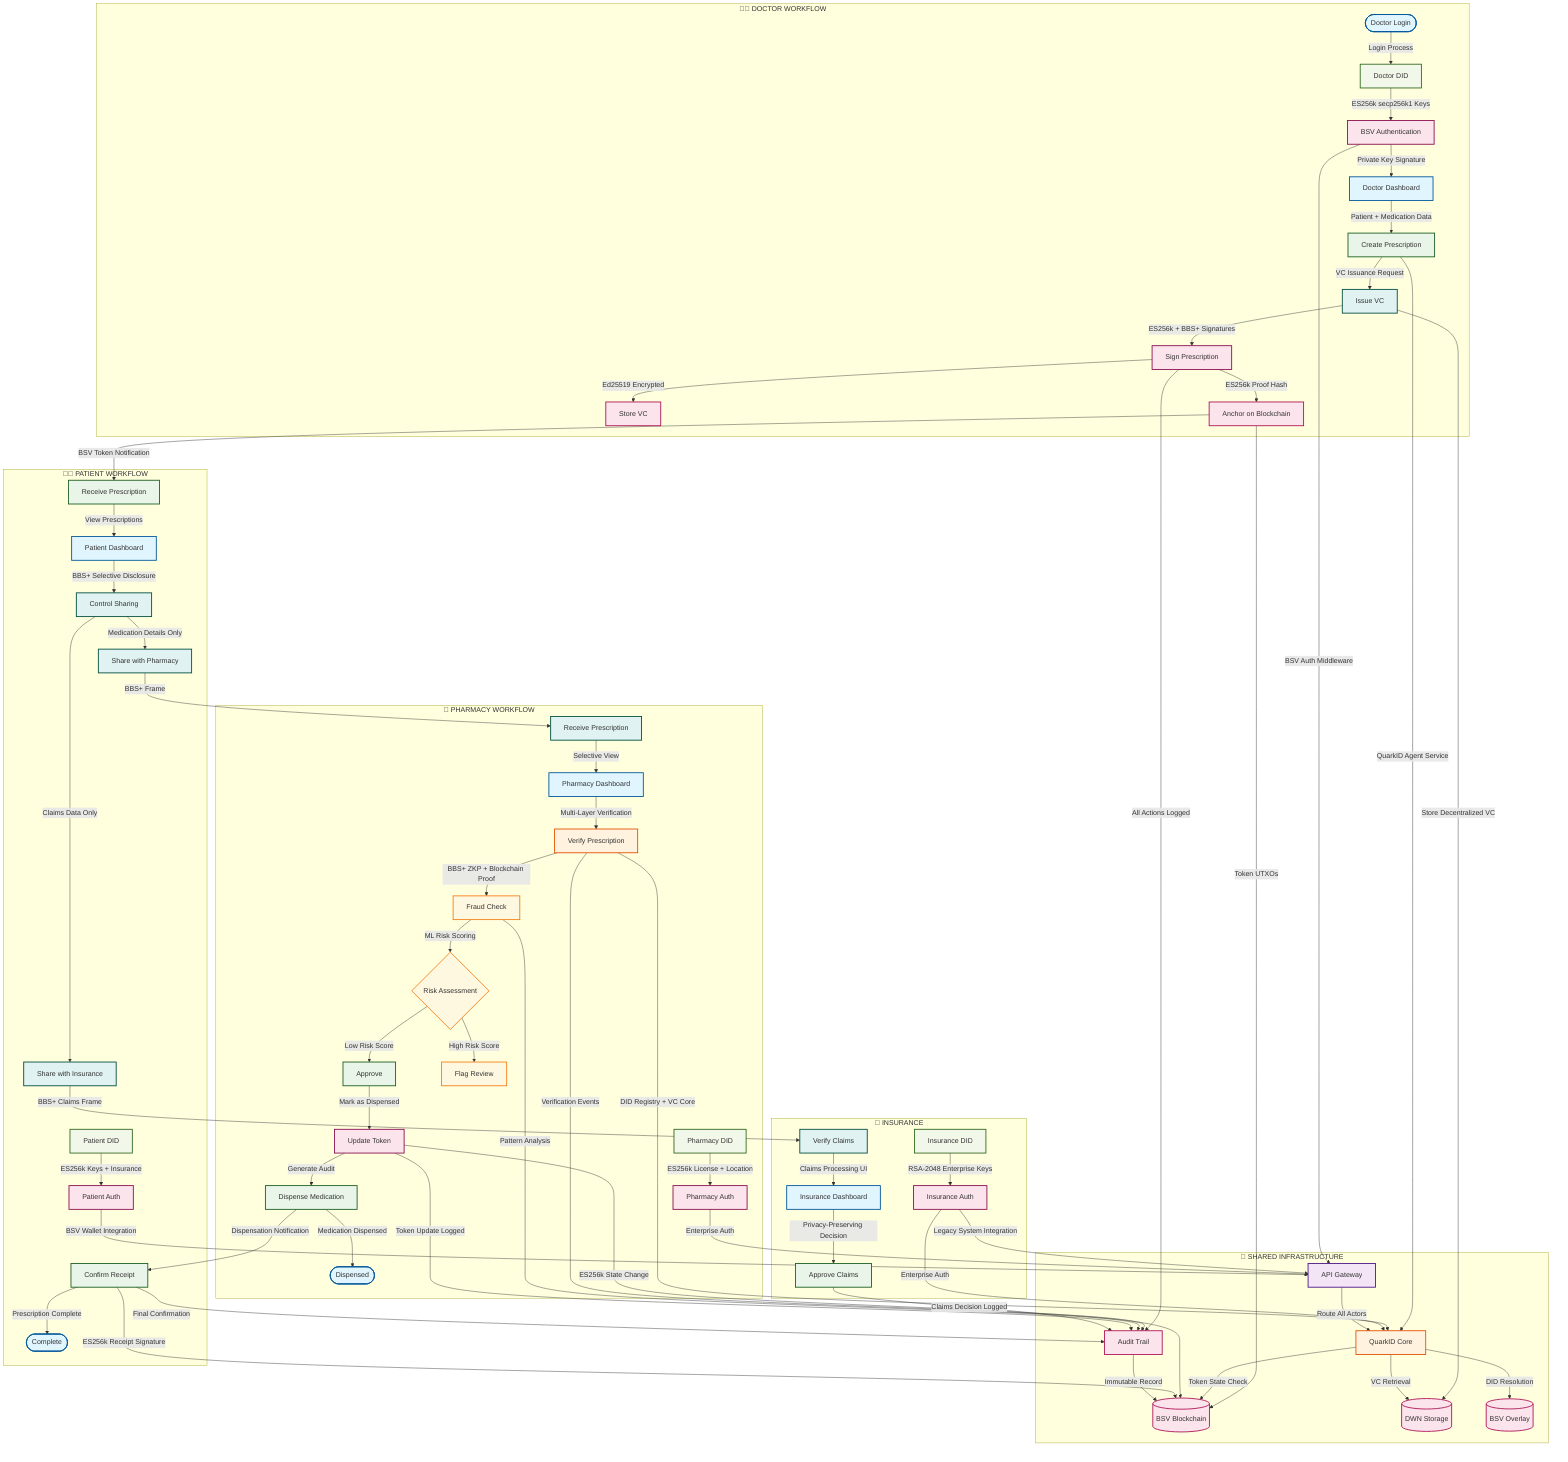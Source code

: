 ---
config:
  layout: dagre
  theme: default
---
flowchart TB
    %% DOCTOR COLUMN
    subgraph "👨‍⚕️ DOCTOR WORKFLOW"
        DocStart([Doctor Login]):::frontend
        DocDID["Doctor DID"]:::actor
        DocAuth["BSV Authentication"]:::crypto
        DocUI["Doctor Dashboard"]:::frontend
        CreatePrescription["Create Prescription"]:::service
        DocVC["Issue VC"]:::privacy
        DocSign["Sign Prescription"]:::crypto
        DocStore["Store VC"]:::storage
        DocBlockchain["Anchor on Blockchain"]:::storage
    end

    %% PATIENT COLUMN
    subgraph "🧑‍🦱 PATIENT WORKFLOW"
        PatDID["Patient DID"]:::actor
        PatAuth["Patient Auth"]:::crypto
        PatUI["Patient Dashboard"]:::frontend
        ReceiveNotification["Receive Prescription"]:::service
        PatPrivacy["Control Sharing"]:::privacy
        SharePharmacy["Share with Pharmacy"]:::privacy
        ShareInsurance["Share with Insurance"]:::privacy
        PatConfirm["Confirm Receipt"]:::service
        PatEnd([Complete]):::frontend
    end

    %% PHARMACY COLUMN
    subgraph "🏥 PHARMACY WORKFLOW"
        PharmDID["Pharmacy DID"]:::actor
        PharmAuth["Pharmacy Auth"]:::crypto
        PharmUI["Pharmacy Dashboard"]:::frontend
        ReceiveShare["Receive Prescription"]:::privacy
        PharmVerify["Verify Prescription"]:::quarkid
        FraudCheck["Fraud Check"]:::fraud
        FraudResult{"Risk Assessment"}:::fraud
        ApproveDispense["Approve"]:::service
        FlagFraud["Flag Review"]:::fraud
        UpdateToken["Update Token"]:::crypto
        PharmComplete["Dispense Medication"]:::service
        PharmEnd([Dispensed]):::frontend
    end

    %% SHARED INFRASTRUCTURE
    subgraph "🔧 SHARED INFRASTRUCTURE"
        API["API Gateway"]:::api
        QuarkIDCore["QuarkID Core"]:::quarkid
        BSVBlockchain[("BSV Blockchain")]:::storage
        DWNStorage[("DWN Storage")]:::storage
        BSVOverlay[("BSV Overlay")]:::storage
        AuditTrail["Audit Trail"]:::storage
    end

    %% INSURANCE PROCESSING
    subgraph "🏢 INSURANCE"
        InsDID["Insurance DID"]:::actor
        InsAuth["Insurance Auth"]:::crypto
        InsUI["Insurance Dashboard"]:::frontend
        InsVerify["Verify Claims"]:::privacy
        InsApprove["Approve Claims"]:::service
    end

    %% DOCTOR WORKFLOW ARROWS
    DocStart -->|"Login Process"| DocDID
    DocDID -->|"ES256k secp256k1 Keys"| DocAuth
    DocAuth -->|"Private Key Signature"| DocUI
    DocAuth -->|"BSV Auth Middleware"| API
    DocUI -->|"Patient + Medication Data"| CreatePrescription
    CreatePrescription -->|"VC Issuance Request"| DocVC
    CreatePrescription -->|"QuarkID Agent Service"| QuarkIDCore
    DocVC -->|"ES256k + BBS+ Signatures"| DocSign
    DocVC -->|"Store Decentralized VC"| DWNStorage
    DocSign -->|"Ed25519 Encrypted"| DocStore
    DocSign -->|"ES256k Proof Hash"| DocBlockchain
    DocSign -->|"All Actions Logged"| AuditTrail
    DocBlockchain -->|"Token UTXOs"| BSVBlockchain

    %% PATIENT NOTIFICATION & CONTROL
    DocBlockchain -->|"BSV Token Notification"| ReceiveNotification
    ReceiveNotification -->|"View Prescriptions"| PatUI
    PatDID -->|"ES256k Keys + Insurance"| PatAuth
    PatAuth -->|"BSV Wallet Integration"| API
    PatUI -->|"BBS+ Selective Disclosure"| PatPrivacy
    PatPrivacy -->|"Medication Details Only"| SharePharmacy
    PatPrivacy -->|"Claims Data Only"| ShareInsurance

    %% PHARMACY VERIFICATION FLOW
    SharePharmacy -->|"BBS+ Frame"| ReceiveShare
    ReceiveShare -->|"Selective View"| PharmUI
    PharmDID -->|"ES256k License + Location"| PharmAuth
    PharmAuth -->|"Enterprise Auth"| API
    PharmUI -->|"Multi-Layer Verification"| PharmVerify
    PharmVerify -->|"DID Registry + VC Core"| QuarkIDCore
    PharmVerify -->|"BBS+ ZKP + Blockchain Proof"| FraudCheck
    PharmVerify -->|"Verification Events"| AuditTrail
    QuarkIDCore -->|"Token State Check"| BSVBlockchain
    QuarkIDCore -->|"VC Retrieval"| DWNStorage
    QuarkIDCore -->|"DID Resolution"| BSVOverlay
    FraudCheck -->|"ML Risk Scoring"| FraudResult
    FraudCheck -->|"Pattern Analysis"| AuditTrail
    FraudResult -->|"Low Risk Score"| ApproveDispense
    FraudResult -->|"High Risk Score"| FlagFraud
    ApproveDispense -->|"Mark as Dispensed"| UpdateToken
    UpdateToken -->|"ES256k State Change"| BSVBlockchain
    UpdateToken -->|"Generate Audit"| PharmComplete
    UpdateToken -->|"Token Update Logged"| AuditTrail
    PharmComplete -->|"Medication Dispensed"| PharmEnd

    %% PATIENT CONFIRMATION
    PharmComplete -->|"Dispensation Notification"| PatConfirm
    PatConfirm -->|"ES256k Receipt Signature"| BSVBlockchain
    PatConfirm -->|"Prescription Complete"| PatEnd
    PatConfirm -->|"Final Confirmation"| AuditTrail

    %% INSURANCE PARALLEL PROCESSING
    ShareInsurance -->|"BBS+ Claims Frame"| InsVerify
    InsDID -->|"RSA-2048 Enterprise Keys"| InsAuth
    InsAuth -->|"Legacy System Integration"| API
    InsAuth -->|"Enterprise Auth"| QuarkIDCore
    InsVerify -->|"Claims Processing UI"| InsUI
    InsUI -->|"Privacy-Preserving Decision"| InsApprove
    InsApprove -->|"Claims Decision Logged"| AuditTrail

    %% SHARED INFRASTRUCTURE CONNECTIONS
    API -->|"Route All Actors"| QuarkIDCore
    AuditTrail -->|"Immutable Record"| BSVBlockchain

    %% Color Definitions
    classDef frontend fill:#e1f5fe,stroke:#01579b,stroke-width:2px
    classDef api fill:#f3e5f5,stroke:#4a148c,stroke-width:2px
    classDef service fill:#e8f5e8,stroke:#1b5e20,stroke-width:2px
    classDef quarkid fill:#fff3e0,stroke:#e65100,stroke-width:2px
    classDef crypto fill:#fce4ec,stroke:#880e4f,stroke-width:2px
    classDef privacy fill:#e0f2f1,stroke:#004d40,stroke-width:2px
    classDef fraud fill:#fff8e1,stroke:#f57f17,stroke-width:2px
    classDef storage fill:#fce4ec,stroke:#ad1457,stroke-width:2px
    classDef actor fill:#f1f8e9,stroke:#33691e,stroke-width:2px